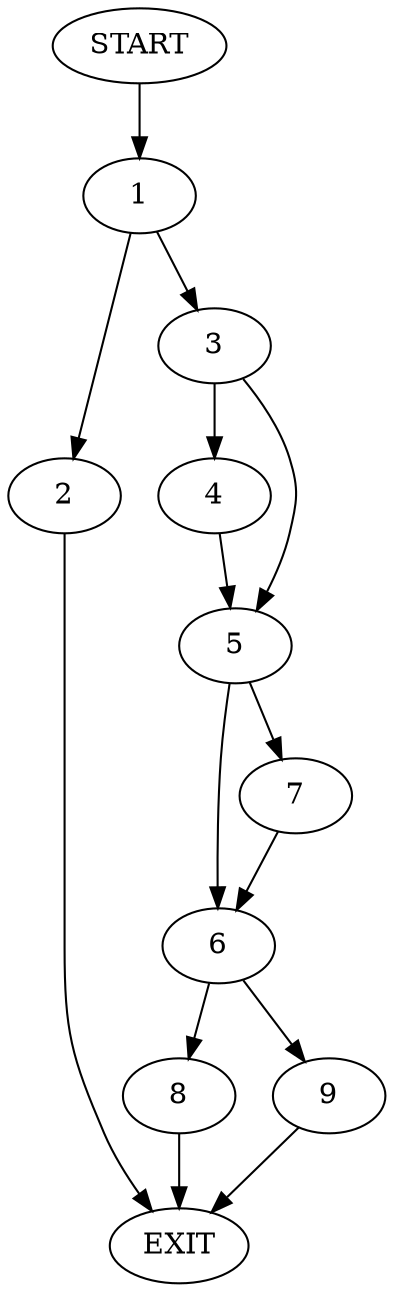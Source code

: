digraph {
0 [label="START"]
10 [label="EXIT"]
0 -> 1
1 -> 2
1 -> 3
2 -> 10
3 -> 4
3 -> 5
4 -> 5
5 -> 6
5 -> 7
7 -> 6
6 -> 8
6 -> 9
9 -> 10
8 -> 10
}
